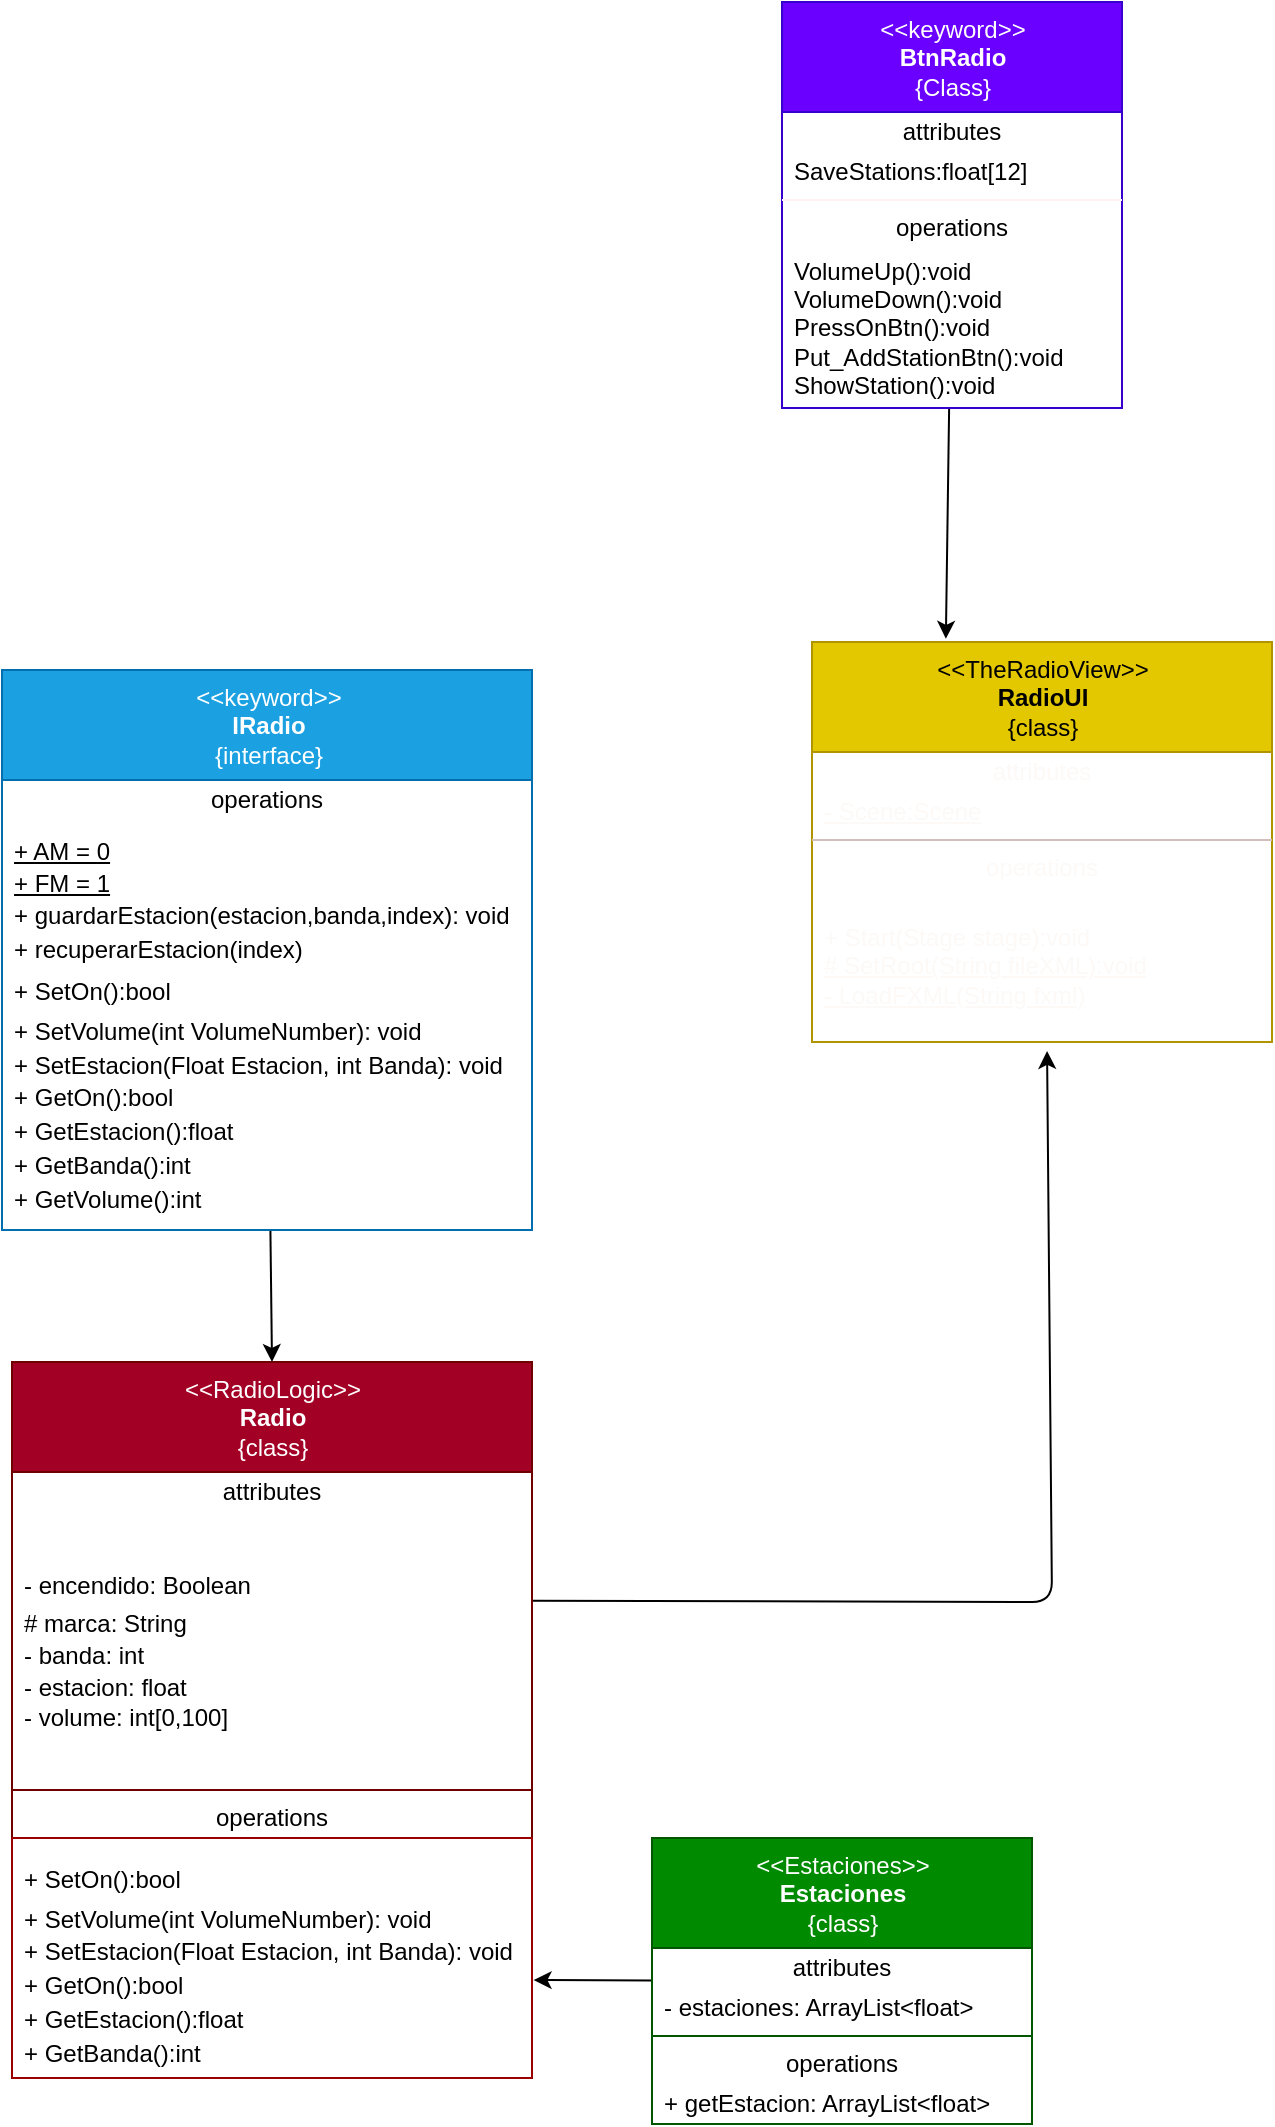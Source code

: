 <mxfile>
    <diagram id="rv9lSFPqjTdXBc9GjLnV" name="UML">
        <mxGraphModel dx="325" dy="1428" grid="1" gridSize="10" guides="1" tooltips="1" connect="1" arrows="1" fold="1" page="1" pageScale="1" pageWidth="850" pageHeight="1100" math="0" shadow="0">
            <root>
                <mxCell id="0"/>
                <mxCell id="1" parent="0"/>
                <mxCell id="76" style="edgeStyle=none;html=1;entryX=0.511;entryY=1.058;entryDx=0;entryDy=0;entryPerimeter=0;" parent="1" source="2" target="57" edge="1">
                    <mxGeometry relative="1" as="geometry">
                        <Array as="points">
                            <mxPoint x="560" y="240"/>
                        </Array>
                    </mxGeometry>
                </mxCell>
                <mxCell id="2" value="&amp;lt;&amp;lt;RadioLogic&amp;gt;&amp;gt;&lt;br&gt;&lt;b&gt;Radio&lt;/b&gt;&lt;br&gt;{class}" style="swimlane;fontStyle=0;align=center;verticalAlign=top;childLayout=stackLayout;horizontal=1;startSize=55;horizontalStack=0;resizeParent=1;resizeParentMax=0;resizeLast=0;collapsible=0;marginBottom=0;html=1;fillColor=#a20025;fontColor=#ffffff;strokeColor=#6F0000;" parent="1" vertex="1">
                    <mxGeometry x="40" y="120" width="260" height="238" as="geometry"/>
                </mxCell>
                <mxCell id="3" value="attributes" style="text;html=1;strokeColor=none;fillColor=none;align=center;verticalAlign=middle;spacingLeft=4;spacingRight=4;overflow=hidden;rotatable=0;points=[[0,0.5],[1,0.5]];portConstraint=eastwest;" parent="2" vertex="1">
                    <mxGeometry y="55" width="260" height="20" as="geometry"/>
                </mxCell>
                <mxCell id="4" value="&lt;p style=&quot;line-height: 100%;&quot;&gt;- encendido: Boolean&lt;/p&gt;&lt;p style=&quot;line-height: 30%;&quot;&gt;&lt;span style=&quot;background-color: initial;&quot;&gt;# marca: String&lt;/span&gt;&lt;/p&gt;&lt;p style=&quot;line-height: 30%;&quot;&gt;- banda: int&lt;/p&gt;&lt;p style=&quot;line-height: 30%;&quot;&gt;- estacion: float&lt;/p&gt;&lt;p style=&quot;line-height: 30%;&quot;&gt;- volume: int[0,100]&lt;/p&gt;" style="text;html=1;strokeColor=none;fillColor=none;align=left;verticalAlign=middle;spacingLeft=4;spacingRight=4;overflow=hidden;rotatable=0;points=[[0,0.5],[1,0.5]];portConstraint=eastwest;" parent="2" vertex="1">
                    <mxGeometry y="75" width="260" height="135" as="geometry"/>
                </mxCell>
                <mxCell id="7" value="" style="line;strokeWidth=1;fillColor=#a20025;align=left;verticalAlign=middle;spacingTop=-1;spacingLeft=3;spacingRight=3;rotatable=0;labelPosition=right;points=[];portConstraint=eastwest;fontColor=#ffffff;strokeColor=#6F0000;" parent="2" vertex="1">
                    <mxGeometry y="210" width="260" height="8" as="geometry"/>
                </mxCell>
                <mxCell id="8" value="operations" style="text;html=1;strokeColor=none;fillColor=none;align=center;verticalAlign=middle;spacingLeft=4;spacingRight=4;overflow=hidden;rotatable=0;points=[[0,0.5],[1,0.5]];portConstraint=eastwest;" parent="2" vertex="1">
                    <mxGeometry y="218" width="260" height="20" as="geometry"/>
                </mxCell>
                <mxCell id="58" style="edgeStyle=none;html=1;entryX=1.003;entryY=0.592;entryDx=0;entryDy=0;entryPerimeter=0;" parent="1" source="10" target="9" edge="1">
                    <mxGeometry relative="1" as="geometry"/>
                </mxCell>
                <mxCell id="10" value="&amp;lt;&amp;lt;Estaciones&amp;gt;&amp;gt;&lt;br&gt;&lt;b&gt;Estaciones&lt;/b&gt;&lt;br&gt;{class}" style="swimlane;fontStyle=0;align=center;verticalAlign=top;childLayout=stackLayout;horizontal=1;startSize=55;horizontalStack=0;resizeParent=1;resizeParentMax=0;resizeLast=0;collapsible=0;marginBottom=0;html=1;fillColor=#008a00;fontColor=#ffffff;strokeColor=#005700;" parent="1" vertex="1">
                    <mxGeometry x="360" y="358" width="190" height="143" as="geometry"/>
                </mxCell>
                <mxCell id="11" value="attributes" style="text;html=1;strokeColor=none;fillColor=none;align=center;verticalAlign=middle;spacingLeft=4;spacingRight=4;overflow=hidden;rotatable=0;points=[[0,0.5],[1,0.5]];portConstraint=eastwest;" parent="10" vertex="1">
                    <mxGeometry y="55" width="190" height="20" as="geometry"/>
                </mxCell>
                <mxCell id="12" value="- estaciones: ArrayList&amp;lt;float&amp;gt;" style="text;html=1;strokeColor=none;fillColor=none;align=left;verticalAlign=middle;spacingLeft=4;spacingRight=4;overflow=hidden;rotatable=0;points=[[0,0.5],[1,0.5]];portConstraint=eastwest;" parent="10" vertex="1">
                    <mxGeometry y="75" width="190" height="20" as="geometry"/>
                </mxCell>
                <mxCell id="15" value="" style="line;strokeWidth=1;fillColor=#008a00;align=left;verticalAlign=middle;spacingTop=-1;spacingLeft=3;spacingRight=3;rotatable=0;labelPosition=right;points=[];portConstraint=eastwest;fontColor=#ffffff;strokeColor=#005700;" parent="10" vertex="1">
                    <mxGeometry y="95" width="190" height="8" as="geometry"/>
                </mxCell>
                <mxCell id="16" value="operations" style="text;html=1;strokeColor=none;fillColor=none;align=center;verticalAlign=middle;spacingLeft=4;spacingRight=4;overflow=hidden;rotatable=0;points=[[0,0.5],[1,0.5]];portConstraint=eastwest;" parent="10" vertex="1">
                    <mxGeometry y="103" width="190" height="20" as="geometry"/>
                </mxCell>
                <mxCell id="17" value="+ getEstacion: ArrayList&amp;lt;float&amp;gt;" style="text;html=1;strokeColor=none;fillColor=none;align=left;verticalAlign=middle;spacingLeft=4;spacingRight=4;overflow=hidden;rotatable=0;points=[[0,0.5],[1,0.5]];portConstraint=eastwest;" parent="10" vertex="1">
                    <mxGeometry y="123" width="190" height="20" as="geometry"/>
                </mxCell>
                <mxCell id="28" style="edgeStyle=none;html=1;entryX=0.5;entryY=0;entryDx=0;entryDy=0;fontColor=#B3B3B3;" parent="1" source="19" target="2" edge="1">
                    <mxGeometry relative="1" as="geometry"/>
                </mxCell>
                <mxCell id="19" value="&amp;lt;&amp;lt;keyword&amp;gt;&amp;gt;&lt;br&gt;&lt;b&gt;IRadio&lt;/b&gt;&lt;br&gt;{interface}" style="swimlane;fontStyle=0;align=center;verticalAlign=top;childLayout=stackLayout;horizontal=1;startSize=55;horizontalStack=0;resizeParent=1;resizeParentMax=0;resizeLast=0;collapsible=0;marginBottom=0;html=1;fillColor=#1ba1e2;fontColor=#ffffff;strokeColor=#006EAF;" parent="1" vertex="1">
                    <mxGeometry x="35" y="-226" width="265" height="280" as="geometry"/>
                </mxCell>
                <mxCell id="25" value="operations" style="text;html=1;strokeColor=none;fillColor=none;align=center;verticalAlign=middle;spacingLeft=4;spacingRight=4;overflow=hidden;rotatable=0;points=[[0,0.5],[1,0.5]];portConstraint=eastwest;" parent="19" vertex="1">
                    <mxGeometry y="55" width="265" height="20" as="geometry"/>
                </mxCell>
                <mxCell id="26" value="&lt;p style=&quot;line-height: 3.6px;&quot;&gt;&lt;u&gt;+ AM = 0&lt;/u&gt;&lt;/p&gt;&lt;p style=&quot;line-height: 3.6px;&quot;&gt;&lt;u&gt;+ FM = 1&lt;/u&gt;&lt;/p&gt;&lt;p style=&quot;line-height: 4.8px;&quot;&gt;+ guardarEstacion(estacion,banda,index): void&lt;/p&gt;&lt;p style=&quot;line-height: 4.8px;&quot;&gt;+ recuperarEstacion(index)&lt;/p&gt;&lt;p style=&quot;line-height: 12px;&quot;&gt;+ SetOn():bool&lt;/p&gt;&lt;p style=&quot;line-height: 4.8px;&quot;&gt;+ SetVolume(int VolumeNumber): void&lt;/p&gt;&lt;p style=&quot;line-height: 4.8px;&quot;&gt;+ SetEstacion(Float Estacion, int Banda): void&lt;/p&gt;&lt;p style=&quot;line-height: 4.8px;&quot;&gt;+&lt;strong&gt;&amp;nbsp;&lt;/strong&gt;GetOn():bool&lt;/p&gt;&lt;p style=&quot;line-height: 4.8px;&quot;&gt;+ GetEstacion():float&lt;/p&gt;&lt;p style=&quot;line-height: 4.8px;&quot;&gt;+ GetBanda():int&lt;/p&gt;&lt;p style=&quot;line-height: 4.8px;&quot;&gt;+ GetVolume():int&lt;/p&gt;&lt;p style=&quot;line-height: 4.8px;&quot;&gt;&lt;br&gt;&lt;/p&gt;&lt;p style=&quot;line-height: 4.8px;&quot;&gt;&lt;br&gt;&lt;/p&gt;" style="text;html=1;strokeColor=none;fillColor=none;align=left;verticalAlign=middle;spacingLeft=4;spacingRight=4;overflow=hidden;rotatable=0;points=[[0,0.5],[1,0.5]];portConstraint=eastwest;" parent="19" vertex="1">
                    <mxGeometry y="75" width="265" height="205" as="geometry"/>
                </mxCell>
                <mxCell id="9" value="&lt;p style=&quot;line-height: 12px;&quot;&gt;+ SetOn():bool&lt;/p&gt;&lt;p style=&quot;line-height: 4.8px;&quot;&gt;+ SetVolume(int VolumeNumber): void&lt;/p&gt;&lt;p style=&quot;line-height: 4.8px;&quot;&gt;+ SetEstacion(Float Estacion, int Banda): void&lt;/p&gt;&lt;p style=&quot;line-height: 4.8px;&quot;&gt;+&lt;strong&gt;&amp;nbsp;&lt;/strong&gt;GetOn():bool&lt;/p&gt;&lt;p style=&quot;line-height: 4.8px;&quot;&gt;+ GetEstacion():float&lt;/p&gt;&lt;p style=&quot;line-height: 4.8px;&quot;&gt;+ GetBanda():int&lt;/p&gt;&lt;p style=&quot;line-height: 4.8px;&quot;&gt;+ GetVolume():int&lt;/p&gt;&lt;p style=&quot;line-height: 4.8px;&quot;&gt;&lt;br&gt;&lt;/p&gt;&lt;p style=&quot;line-height: 4.8px;&quot;&gt;&lt;br&gt;&lt;/p&gt;" style="text;html=1;strokeColor=#990000;fillColor=none;align=left;verticalAlign=middle;spacingLeft=4;spacingRight=4;overflow=hidden;rotatable=0;points=[[0,0.5],[1,0.5]];portConstraint=eastwest;" parent="1" vertex="1">
                    <mxGeometry x="40" y="358" width="260" height="120" as="geometry"/>
                </mxCell>
                <mxCell id="50" value="&amp;lt;&amp;lt;TheRadioView&amp;gt;&amp;gt;&lt;br&gt;&lt;b&gt;RadioUI&lt;/b&gt;&lt;br&gt;{class}" style="swimlane;fontStyle=0;align=center;verticalAlign=top;childLayout=stackLayout;horizontal=1;startSize=55;horizontalStack=0;resizeParent=1;resizeParentMax=0;resizeLast=0;collapsible=0;marginBottom=0;html=1;strokeColor=#B09500;fontColor=#000000;fillColor=#e3c800;" parent="1" vertex="1">
                    <mxGeometry x="440" y="-240" width="230" height="200" as="geometry"/>
                </mxCell>
                <mxCell id="51" value="attributes" style="text;html=1;strokeColor=none;fillColor=none;align=center;verticalAlign=middle;spacingLeft=4;spacingRight=4;overflow=hidden;rotatable=0;points=[[0,0.5],[1,0.5]];portConstraint=eastwest;fontColor=#FCF9F7;" parent="50" vertex="1">
                    <mxGeometry y="55" width="230" height="20" as="geometry"/>
                </mxCell>
                <mxCell id="52" value="&lt;u&gt;- Scene:Scene&lt;/u&gt;" style="text;html=1;strokeColor=none;fillColor=none;align=left;verticalAlign=middle;spacingLeft=4;spacingRight=4;overflow=hidden;rotatable=0;points=[[0,0.5],[1,0.5]];portConstraint=eastwest;fontColor=#FCF9F7;" parent="50" vertex="1">
                    <mxGeometry y="75" width="230" height="20" as="geometry"/>
                </mxCell>
                <mxCell id="55" value="" style="line;strokeWidth=1;fillColor=none;align=left;verticalAlign=middle;spacingTop=-1;spacingLeft=3;spacingRight=3;rotatable=0;labelPosition=right;points=[];portConstraint=eastwest;strokeColor=#D3BEBE;fontColor=#FCF9F7;" parent="50" vertex="1">
                    <mxGeometry y="95" width="230" height="8" as="geometry"/>
                </mxCell>
                <mxCell id="56" value="operations" style="text;html=1;strokeColor=none;fillColor=none;align=center;verticalAlign=middle;spacingLeft=4;spacingRight=4;overflow=hidden;rotatable=0;points=[[0,0.5],[1,0.5]];portConstraint=eastwest;fontColor=#FCF9F7;" parent="50" vertex="1">
                    <mxGeometry y="103" width="230" height="20" as="geometry"/>
                </mxCell>
                <mxCell id="57" value="+ Start(Stage stage):void&lt;br&gt;&lt;u&gt;# SetRoot(String fileXML):void&lt;br&gt;- LoadFXML(String fxml)&lt;/u&gt;" style="text;html=1;strokeColor=none;fillColor=none;align=left;verticalAlign=middle;spacingLeft=4;spacingRight=4;overflow=hidden;rotatable=0;points=[[0,0.5],[1,0.5]];portConstraint=eastwest;fontColor=#FCF9F7;" parent="50" vertex="1">
                    <mxGeometry y="123" width="230" height="77" as="geometry"/>
                </mxCell>
                <mxCell id="75" style="edgeStyle=none;html=1;entryX=0.291;entryY=-0.008;entryDx=0;entryDy=0;entryPerimeter=0;" parent="1" source="67" target="50" edge="1">
                    <mxGeometry relative="1" as="geometry"/>
                </mxCell>
                <mxCell id="67" value="&amp;lt;&amp;lt;keyword&amp;gt;&amp;gt;&lt;br&gt;&lt;b&gt;BtnRadio&lt;/b&gt;&lt;br&gt;{Class}" style="swimlane;fontStyle=0;align=center;verticalAlign=top;childLayout=stackLayout;horizontal=1;startSize=55;horizontalStack=0;resizeParent=1;resizeParentMax=0;resizeLast=0;collapsible=0;marginBottom=0;html=1;strokeColor=#3700CC;fillColor=#6a00ff;fontColor=#ffffff;" parent="1" vertex="1">
                    <mxGeometry x="425" y="-560" width="170" height="203" as="geometry"/>
                </mxCell>
                <mxCell id="68" value="attributes" style="text;html=1;strokeColor=none;fillColor=none;align=center;verticalAlign=middle;spacingLeft=4;spacingRight=4;overflow=hidden;rotatable=0;points=[[0,0.5],[1,0.5]];portConstraint=eastwest;" parent="67" vertex="1">
                    <mxGeometry y="55" width="170" height="20" as="geometry"/>
                </mxCell>
                <mxCell id="69" value="SaveStations:float[12]" style="text;html=1;strokeColor=none;fillColor=none;align=left;verticalAlign=middle;spacingLeft=4;spacingRight=4;overflow=hidden;rotatable=0;points=[[0,0.5],[1,0.5]];portConstraint=eastwest;" parent="67" vertex="1">
                    <mxGeometry y="75" width="170" height="20" as="geometry"/>
                </mxCell>
                <mxCell id="72" value="" style="line;strokeWidth=1;fillColor=none;align=left;verticalAlign=middle;spacingTop=-1;spacingLeft=3;spacingRight=3;rotatable=0;labelPosition=right;points=[];portConstraint=eastwest;strokeColor=#FFF2F2;" parent="67" vertex="1">
                    <mxGeometry y="95" width="170" height="8" as="geometry"/>
                </mxCell>
                <mxCell id="73" value="operations" style="text;html=1;strokeColor=none;fillColor=none;align=center;verticalAlign=middle;spacingLeft=4;spacingRight=4;overflow=hidden;rotatable=0;points=[[0,0.5],[1,0.5]];portConstraint=eastwest;" parent="67" vertex="1">
                    <mxGeometry y="103" width="170" height="20" as="geometry"/>
                </mxCell>
                <mxCell id="74" value="VolumeUp():void&lt;br&gt;VolumeDown():void&lt;br&gt;PressOnBtn():void&lt;br&gt;Put_AddStationBtn():void&lt;br&gt;ShowStation():void" style="text;html=1;strokeColor=none;fillColor=none;align=left;verticalAlign=middle;spacingLeft=4;spacingRight=4;overflow=hidden;rotatable=0;points=[[0,0.5],[1,0.5]];portConstraint=eastwest;" parent="67" vertex="1">
                    <mxGeometry y="123" width="170" height="80" as="geometry"/>
                </mxCell>
            </root>
        </mxGraphModel>
    </diagram>
</mxfile>